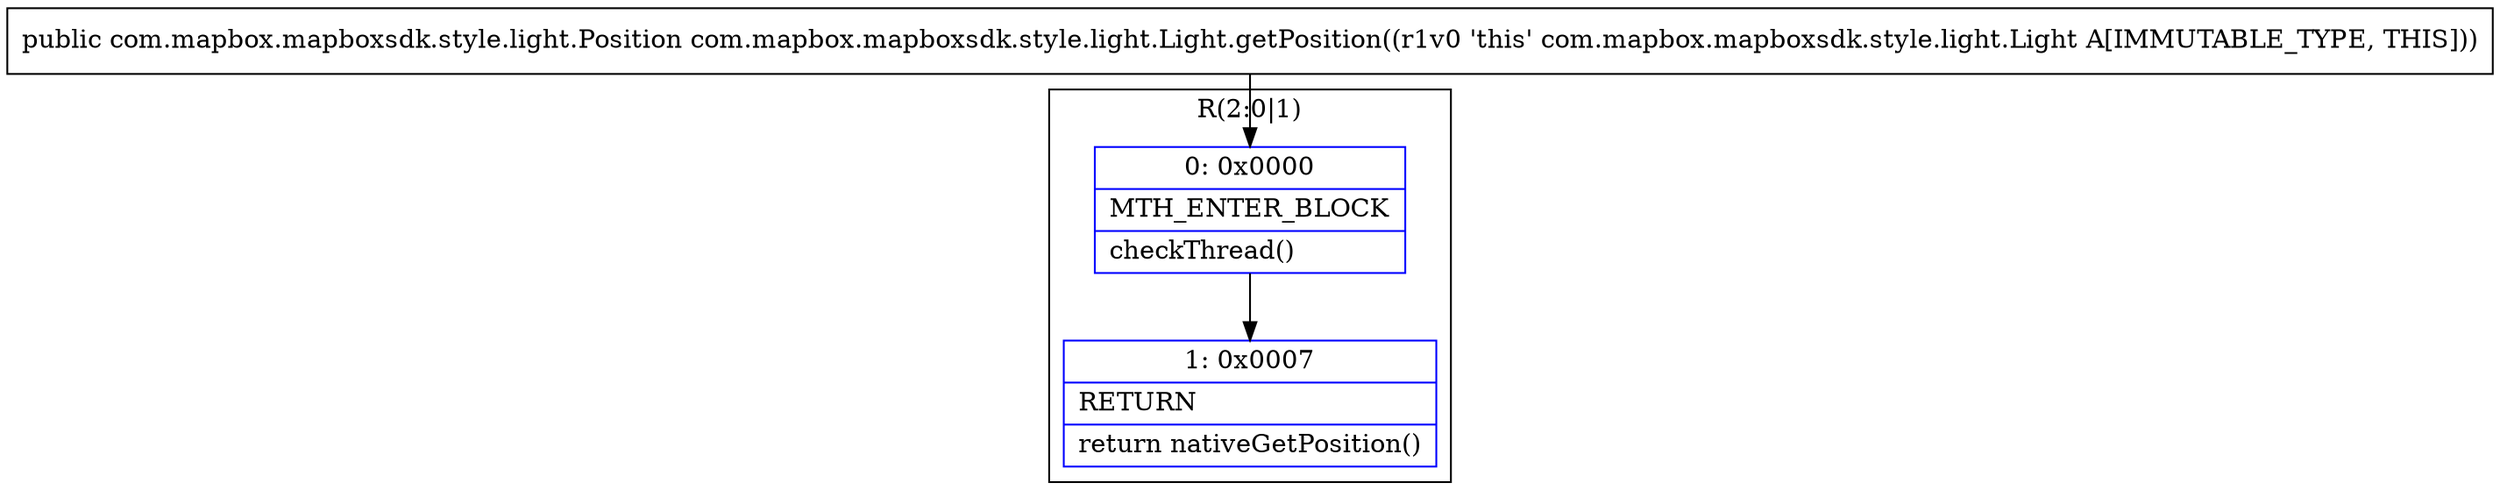 digraph "CFG forcom.mapbox.mapboxsdk.style.light.Light.getPosition()Lcom\/mapbox\/mapboxsdk\/style\/light\/Position;" {
subgraph cluster_Region_239261384 {
label = "R(2:0|1)";
node [shape=record,color=blue];
Node_0 [shape=record,label="{0\:\ 0x0000|MTH_ENTER_BLOCK\l|checkThread()\l}"];
Node_1 [shape=record,label="{1\:\ 0x0007|RETURN\l|return nativeGetPosition()\l}"];
}
MethodNode[shape=record,label="{public com.mapbox.mapboxsdk.style.light.Position com.mapbox.mapboxsdk.style.light.Light.getPosition((r1v0 'this' com.mapbox.mapboxsdk.style.light.Light A[IMMUTABLE_TYPE, THIS])) }"];
MethodNode -> Node_0;
Node_0 -> Node_1;
}

